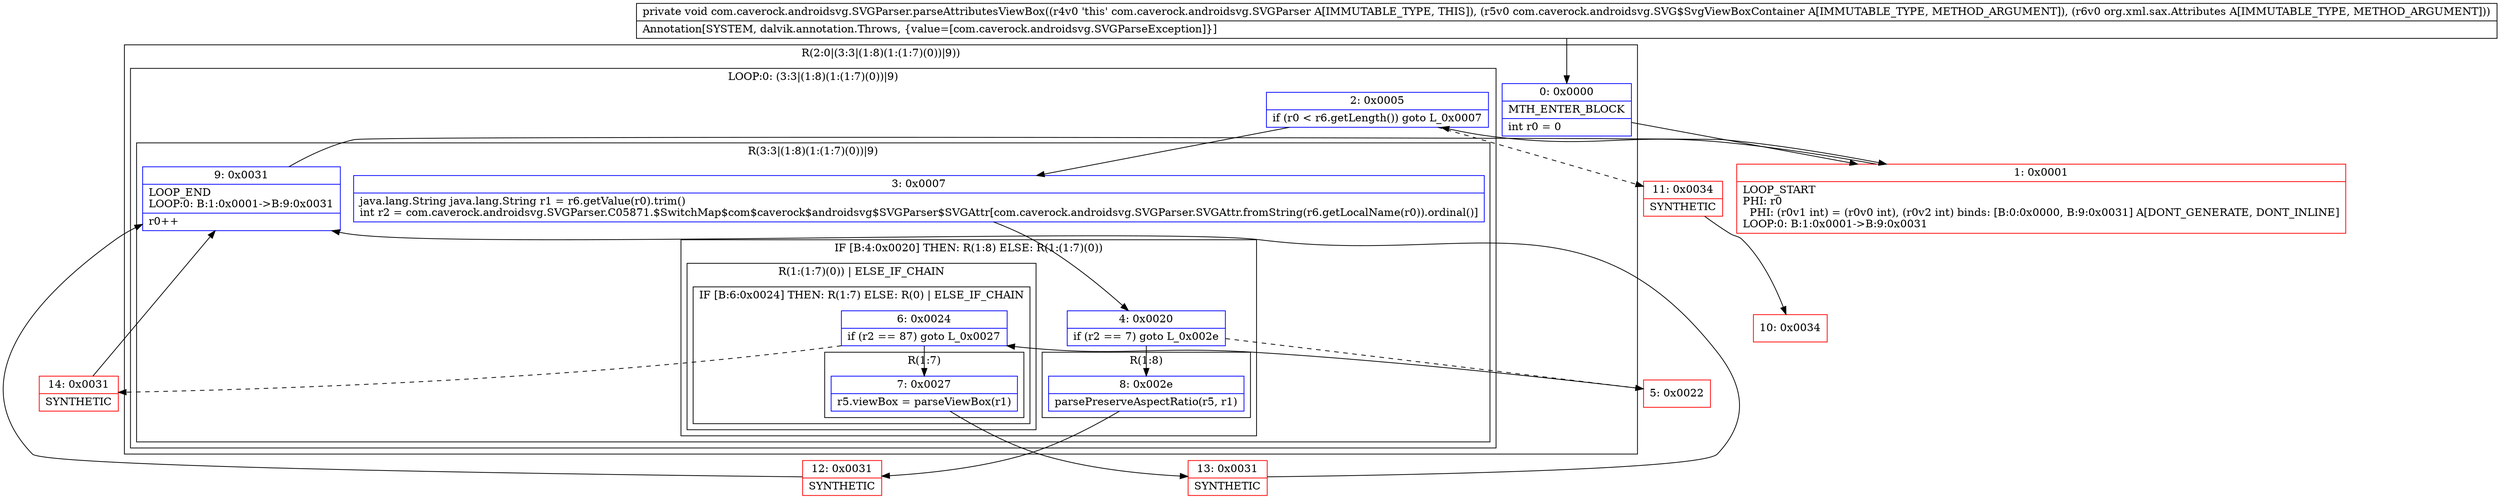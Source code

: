 digraph "CFG forcom.caverock.androidsvg.SVGParser.parseAttributesViewBox(Lcom\/caverock\/androidsvg\/SVG$SvgViewBoxContainer;Lorg\/xml\/sax\/Attributes;)V" {
subgraph cluster_Region_1249132601 {
label = "R(2:0|(3:3|(1:8)(1:(1:7)(0))|9))";
node [shape=record,color=blue];
Node_0 [shape=record,label="{0\:\ 0x0000|MTH_ENTER_BLOCK\l|int r0 = 0\l}"];
subgraph cluster_LoopRegion_1775843437 {
label = "LOOP:0: (3:3|(1:8)(1:(1:7)(0))|9)";
node [shape=record,color=blue];
Node_2 [shape=record,label="{2\:\ 0x0005|if (r0 \< r6.getLength()) goto L_0x0007\l}"];
subgraph cluster_Region_1010305111 {
label = "R(3:3|(1:8)(1:(1:7)(0))|9)";
node [shape=record,color=blue];
Node_3 [shape=record,label="{3\:\ 0x0007|java.lang.String java.lang.String r1 = r6.getValue(r0).trim()\lint r2 = com.caverock.androidsvg.SVGParser.C05871.$SwitchMap$com$caverock$androidsvg$SVGParser$SVGAttr[com.caverock.androidsvg.SVGParser.SVGAttr.fromString(r6.getLocalName(r0)).ordinal()]\l}"];
subgraph cluster_IfRegion_479580549 {
label = "IF [B:4:0x0020] THEN: R(1:8) ELSE: R(1:(1:7)(0))";
node [shape=record,color=blue];
Node_4 [shape=record,label="{4\:\ 0x0020|if (r2 == 7) goto L_0x002e\l}"];
subgraph cluster_Region_1412590346 {
label = "R(1:8)";
node [shape=record,color=blue];
Node_8 [shape=record,label="{8\:\ 0x002e|parsePreserveAspectRatio(r5, r1)\l}"];
}
subgraph cluster_Region_1137994191 {
label = "R(1:(1:7)(0)) | ELSE_IF_CHAIN\l";
node [shape=record,color=blue];
subgraph cluster_IfRegion_1620248816 {
label = "IF [B:6:0x0024] THEN: R(1:7) ELSE: R(0) | ELSE_IF_CHAIN\l";
node [shape=record,color=blue];
Node_6 [shape=record,label="{6\:\ 0x0024|if (r2 == 87) goto L_0x0027\l}"];
subgraph cluster_Region_1009753149 {
label = "R(1:7)";
node [shape=record,color=blue];
Node_7 [shape=record,label="{7\:\ 0x0027|r5.viewBox = parseViewBox(r1)\l}"];
}
subgraph cluster_Region_1982857004 {
label = "R(0)";
node [shape=record,color=blue];
}
}
}
}
Node_9 [shape=record,label="{9\:\ 0x0031|LOOP_END\lLOOP:0: B:1:0x0001\-\>B:9:0x0031\l|r0++\l}"];
}
}
}
Node_1 [shape=record,color=red,label="{1\:\ 0x0001|LOOP_START\lPHI: r0 \l  PHI: (r0v1 int) = (r0v0 int), (r0v2 int) binds: [B:0:0x0000, B:9:0x0031] A[DONT_GENERATE, DONT_INLINE]\lLOOP:0: B:1:0x0001\-\>B:9:0x0031\l}"];
Node_5 [shape=record,color=red,label="{5\:\ 0x0022}"];
Node_10 [shape=record,color=red,label="{10\:\ 0x0034}"];
Node_11 [shape=record,color=red,label="{11\:\ 0x0034|SYNTHETIC\l}"];
Node_12 [shape=record,color=red,label="{12\:\ 0x0031|SYNTHETIC\l}"];
Node_13 [shape=record,color=red,label="{13\:\ 0x0031|SYNTHETIC\l}"];
Node_14 [shape=record,color=red,label="{14\:\ 0x0031|SYNTHETIC\l}"];
MethodNode[shape=record,label="{private void com.caverock.androidsvg.SVGParser.parseAttributesViewBox((r4v0 'this' com.caverock.androidsvg.SVGParser A[IMMUTABLE_TYPE, THIS]), (r5v0 com.caverock.androidsvg.SVG$SvgViewBoxContainer A[IMMUTABLE_TYPE, METHOD_ARGUMENT]), (r6v0 org.xml.sax.Attributes A[IMMUTABLE_TYPE, METHOD_ARGUMENT]))  | Annotation[SYSTEM, dalvik.annotation.Throws, \{value=[com.caverock.androidsvg.SVGParseException]\}]\l}"];
MethodNode -> Node_0;
Node_0 -> Node_1;
Node_2 -> Node_3;
Node_2 -> Node_11[style=dashed];
Node_3 -> Node_4;
Node_4 -> Node_5[style=dashed];
Node_4 -> Node_8;
Node_8 -> Node_12;
Node_6 -> Node_7;
Node_6 -> Node_14[style=dashed];
Node_7 -> Node_13;
Node_9 -> Node_1;
Node_1 -> Node_2;
Node_5 -> Node_6;
Node_11 -> Node_10;
Node_12 -> Node_9;
Node_13 -> Node_9;
Node_14 -> Node_9;
}

